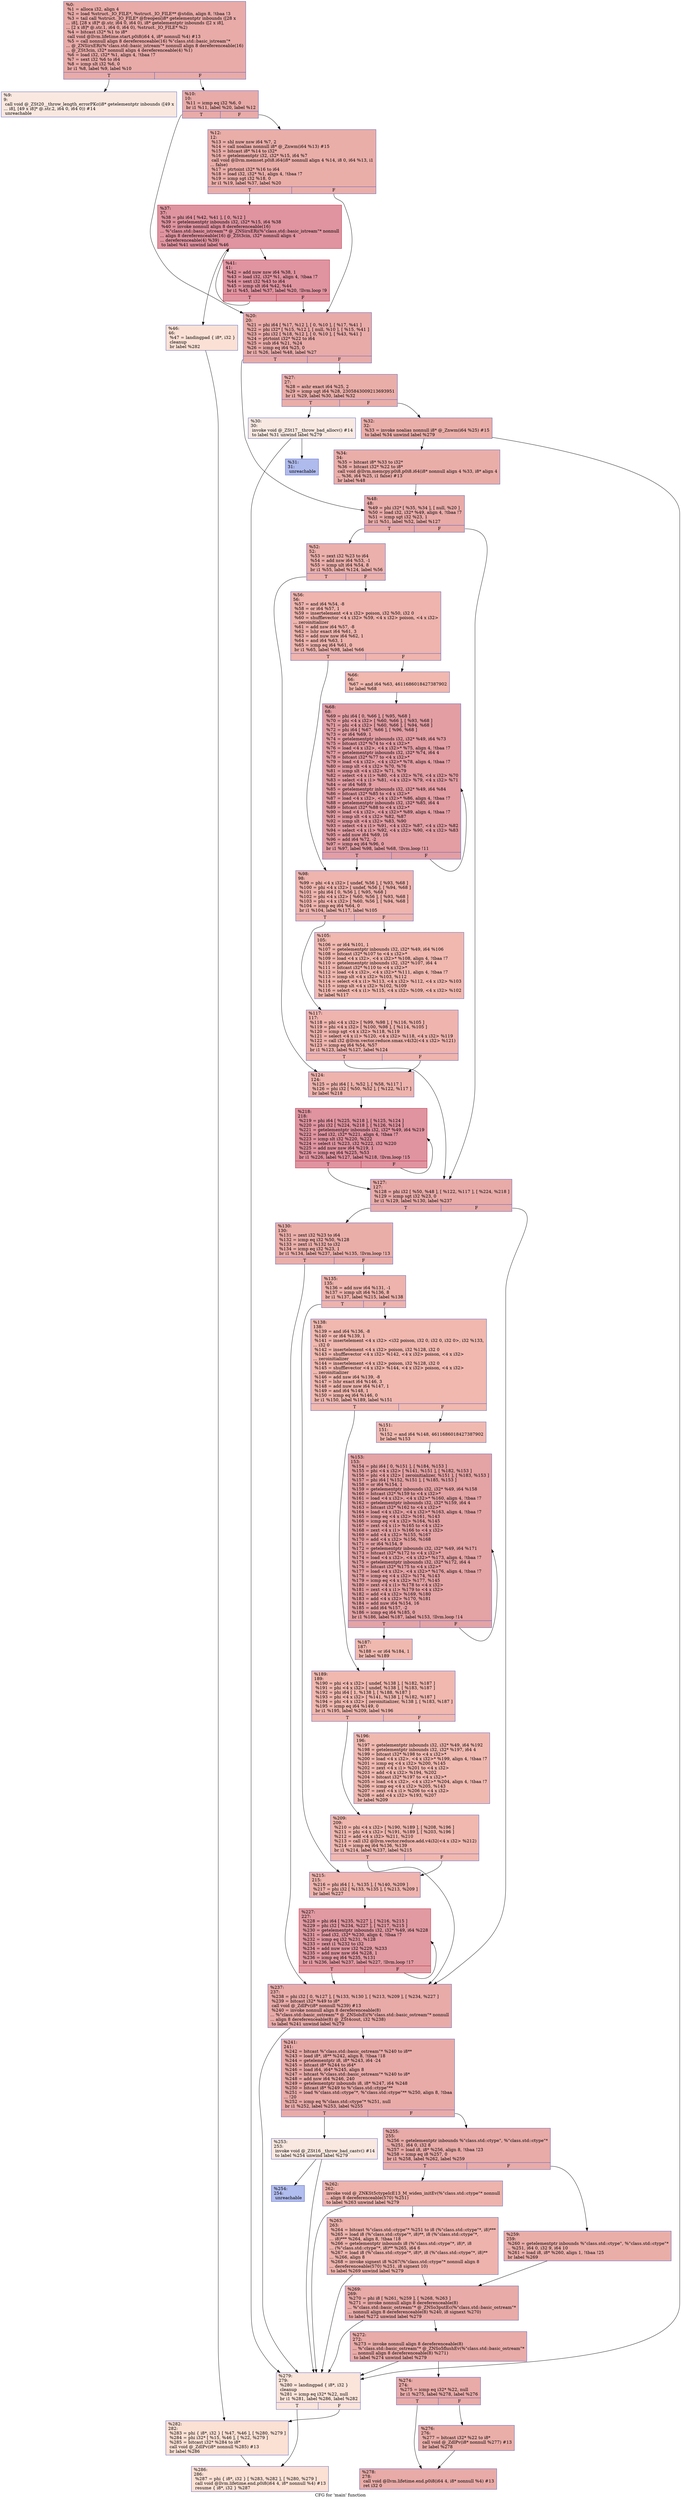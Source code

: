 digraph "CFG for 'main' function" {
	label="CFG for 'main' function";

	Node0x55a5934e1600 [shape=record,color="#3d50c3ff", style=filled, fillcolor="#cc403a70",label="{%0:\l  %1 = alloca i32, align 4\l  %2 = load %struct._IO_FILE*, %struct._IO_FILE** @stdin, align 8, !tbaa !3\l  %3 = tail call %struct._IO_FILE* @freopen(i8* getelementptr inbounds ([28 x\l... i8], [28 x i8]* @.str, i64 0, i64 0), i8* getelementptr inbounds ([2 x i8],\l... [2 x i8]* @.str.1, i64 0, i64 0), %struct._IO_FILE* %2)\l  %4 = bitcast i32* %1 to i8*\l  call void @llvm.lifetime.start.p0i8(i64 4, i8* nonnull %4) #13\l  %5 = call nonnull align 8 dereferenceable(16) %\"class.std::basic_istream\"*\l... @_ZNSirsERi(%\"class.std::basic_istream\"* nonnull align 8 dereferenceable(16)\l... @_ZSt3cin, i32* nonnull align 4 dereferenceable(4) %1)\l  %6 = load i32, i32* %1, align 4, !tbaa !7\l  %7 = sext i32 %6 to i64\l  %8 = icmp slt i32 %6, 0\l  br i1 %8, label %9, label %10\l|{<s0>T|<s1>F}}"];
	Node0x55a5934e1600:s0 -> Node0x55a5934e1b80;
	Node0x55a5934e1600:s1 -> Node0x55a5934e2250;
	Node0x55a5934e1b80 [shape=record,color="#3d50c3ff", style=filled, fillcolor="#f1ccb870",label="{%9:\l9:                                                \l  call void @_ZSt20__throw_length_errorPKc(i8* getelementptr inbounds ([49 x\l... i8], [49 x i8]* @.str.2, i64 0, i64 0)) #14\l  unreachable\l}"];
	Node0x55a5934e2250 [shape=record,color="#3d50c3ff", style=filled, fillcolor="#cc403a70",label="{%10:\l10:                                               \l  %11 = icmp eq i32 %6, 0\l  br i1 %11, label %20, label %12\l|{<s0>T|<s1>F}}"];
	Node0x55a5934e2250:s0 -> Node0x55a5934e2740;
	Node0x55a5934e2250:s1 -> Node0x55a5934e2790;
	Node0x55a5934e2790 [shape=record,color="#3d50c3ff", style=filled, fillcolor="#d0473d70",label="{%12:\l12:                                               \l  %13 = shl nuw nsw i64 %7, 2\l  %14 = call noalias nonnull i8* @_Znwm(i64 %13) #15\l  %15 = bitcast i8* %14 to i32*\l  %16 = getelementptr i32, i32* %15, i64 %7\l  call void @llvm.memset.p0i8.i64(i8* nonnull align 4 %14, i8 0, i64 %13, i1\l... false)\l  %17 = ptrtoint i32* %16 to i64\l  %18 = load i32, i32* %1, align 4, !tbaa !7\l  %19 = icmp sgt i32 %18, 0\l  br i1 %19, label %37, label %20\l|{<s0>T|<s1>F}}"];
	Node0x55a5934e2790:s0 -> Node0x55a5934e3100;
	Node0x55a5934e2790:s1 -> Node0x55a5934e2740;
	Node0x55a5934e2740 [shape=record,color="#3d50c3ff", style=filled, fillcolor="#cc403a70",label="{%20:\l20:                                               \l  %21 = phi i64 [ %17, %12 ], [ 0, %10 ], [ %17, %41 ]\l  %22 = phi i32* [ %15, %12 ], [ null, %10 ], [ %15, %41 ]\l  %23 = phi i32 [ %18, %12 ], [ 0, %10 ], [ %43, %41 ]\l  %24 = ptrtoint i32* %22 to i64\l  %25 = sub i64 %21, %24\l  %26 = icmp eq i64 %25, 0\l  br i1 %26, label %48, label %27\l|{<s0>T|<s1>F}}"];
	Node0x55a5934e2740:s0 -> Node0x55a5934e3690;
	Node0x55a5934e2740:s1 -> Node0x55a5934e3720;
	Node0x55a5934e3720 [shape=record,color="#3d50c3ff", style=filled, fillcolor="#d0473d70",label="{%27:\l27:                                               \l  %28 = ashr exact i64 %25, 2\l  %29 = icmp ugt i64 %28, 2305843009213693951\l  br i1 %29, label %30, label %32\l|{<s0>T|<s1>F}}"];
	Node0x55a5934e3720:s0 -> Node0x55a5934e39d0;
	Node0x55a5934e3720:s1 -> Node0x55a5934e3a20;
	Node0x55a5934e39d0 [shape=record,color="#3d50c3ff", style=filled, fillcolor="#efcebd70",label="{%30:\l30:                                               \l  invoke void @_ZSt17__throw_bad_allocv() #14\l          to label %31 unwind label %279\l}"];
	Node0x55a5934e39d0 -> Node0x55a5934e3b90;
	Node0x55a5934e39d0 -> Node0x55a5934e3be0;
	Node0x55a5934e3b90 [shape=record,color="#3d50c3ff", style=filled, fillcolor="#4c66d670",label="{%31:\l31:                                               \l  unreachable\l}"];
	Node0x55a5934e3a20 [shape=record,color="#3d50c3ff", style=filled, fillcolor="#d0473d70",label="{%32:\l32:                                               \l  %33 = invoke noalias nonnull i8* @_Znwm(i64 %25) #15\l          to label %34 unwind label %279\l}"];
	Node0x55a5934e3a20 -> Node0x55a5934e4150;
	Node0x55a5934e3a20 -> Node0x55a5934e3be0;
	Node0x55a5934e4150 [shape=record,color="#3d50c3ff", style=filled, fillcolor="#d0473d70",label="{%34:\l34:                                               \l  %35 = bitcast i8* %33 to i32*\l  %36 = bitcast i32* %22 to i8*\l  call void @llvm.memcpy.p0i8.p0i8.i64(i8* nonnull align 4 %33, i8* align 4\l... %36, i64 %25, i1 false) #13\l  br label %48\l}"];
	Node0x55a5934e4150 -> Node0x55a5934e3690;
	Node0x55a5934e3100 [shape=record,color="#b70d28ff", style=filled, fillcolor="#b70d2870",label="{%37:\l37:                                               \l  %38 = phi i64 [ %42, %41 ], [ 0, %12 ]\l  %39 = getelementptr inbounds i32, i32* %15, i64 %38\l  %40 = invoke nonnull align 8 dereferenceable(16)\l... %\"class.std::basic_istream\"* @_ZNSirsERi(%\"class.std::basic_istream\"* nonnull\l... align 8 dereferenceable(16) @_ZSt3cin, i32* nonnull align 4\l... dereferenceable(4) %39)\l          to label %41 unwind label %46\l}"];
	Node0x55a5934e3100 -> Node0x55a5934e3200;
	Node0x55a5934e3100 -> Node0x55a5934e4fa0;
	Node0x55a5934e3200 [shape=record,color="#b70d28ff", style=filled, fillcolor="#b70d2870",label="{%41:\l41:                                               \l  %42 = add nuw nsw i64 %38, 1\l  %43 = load i32, i32* %1, align 4, !tbaa !7\l  %44 = sext i32 %43 to i64\l  %45 = icmp slt i64 %42, %44\l  br i1 %45, label %37, label %20, !llvm.loop !9\l|{<s0>T|<s1>F}}"];
	Node0x55a5934e3200:s0 -> Node0x55a5934e3100;
	Node0x55a5934e3200:s1 -> Node0x55a5934e2740;
	Node0x55a5934e4fa0 [shape=record,color="#3d50c3ff", style=filled, fillcolor="#f7bca170",label="{%46:\l46:                                               \l  %47 = landingpad \{ i8*, i32 \}\l          cleanup\l  br label %282\l}"];
	Node0x55a5934e4fa0 -> Node0x55a5934e54c0;
	Node0x55a5934e3690 [shape=record,color="#3d50c3ff", style=filled, fillcolor="#cc403a70",label="{%48:\l48:                                               \l  %49 = phi i32* [ %35, %34 ], [ null, %20 ]\l  %50 = load i32, i32* %49, align 4, !tbaa !7\l  %51 = icmp sgt i32 %23, 1\l  br i1 %51, label %52, label %127\l|{<s0>T|<s1>F}}"];
	Node0x55a5934e3690:s0 -> Node0x55a5934e5730;
	Node0x55a5934e3690:s1 -> Node0x55a5934e5780;
	Node0x55a5934e5730 [shape=record,color="#3d50c3ff", style=filled, fillcolor="#d24b4070",label="{%52:\l52:                                               \l  %53 = zext i32 %23 to i64\l  %54 = add nsw i64 %53, -1\l  %55 = icmp ult i64 %54, 8\l  br i1 %55, label %124, label %56\l|{<s0>T|<s1>F}}"];
	Node0x55a5934e5730:s0 -> Node0x55a5934e5a10;
	Node0x55a5934e5730:s1 -> Node0x55a5934e5a60;
	Node0x55a5934e5a60 [shape=record,color="#3d50c3ff", style=filled, fillcolor="#d8564670",label="{%56:\l56:                                               \l  %57 = and i64 %54, -8\l  %58 = or i64 %57, 1\l  %59 = insertelement \<4 x i32\> poison, i32 %50, i32 0\l  %60 = shufflevector \<4 x i32\> %59, \<4 x i32\> poison, \<4 x i32\>\l... zeroinitializer\l  %61 = add nsw i64 %57, -8\l  %62 = lshr exact i64 %61, 3\l  %63 = add nuw nsw i64 %62, 1\l  %64 = and i64 %63, 1\l  %65 = icmp eq i64 %61, 0\l  br i1 %65, label %98, label %66\l|{<s0>T|<s1>F}}"];
	Node0x55a5934e5a60:s0 -> Node0x55a5934e60f0;
	Node0x55a5934e5a60:s1 -> Node0x55a5934e6140;
	Node0x55a5934e6140 [shape=record,color="#3d50c3ff", style=filled, fillcolor="#dc5d4a70",label="{%66:\l66:                                               \l  %67 = and i64 %63, 4611686018427387902\l  br label %68\l}"];
	Node0x55a5934e6140 -> Node0x55a5934e6330;
	Node0x55a5934e6330 [shape=record,color="#3d50c3ff", style=filled, fillcolor="#be242e70",label="{%68:\l68:                                               \l  %69 = phi i64 [ 0, %66 ], [ %95, %68 ]\l  %70 = phi \<4 x i32\> [ %60, %66 ], [ %93, %68 ]\l  %71 = phi \<4 x i32\> [ %60, %66 ], [ %94, %68 ]\l  %72 = phi i64 [ %67, %66 ], [ %96, %68 ]\l  %73 = or i64 %69, 1\l  %74 = getelementptr inbounds i32, i32* %49, i64 %73\l  %75 = bitcast i32* %74 to \<4 x i32\>*\l  %76 = load \<4 x i32\>, \<4 x i32\>* %75, align 4, !tbaa !7\l  %77 = getelementptr inbounds i32, i32* %74, i64 4\l  %78 = bitcast i32* %77 to \<4 x i32\>*\l  %79 = load \<4 x i32\>, \<4 x i32\>* %78, align 4, !tbaa !7\l  %80 = icmp slt \<4 x i32\> %70, %76\l  %81 = icmp slt \<4 x i32\> %71, %79\l  %82 = select \<4 x i1\> %80, \<4 x i32\> %76, \<4 x i32\> %70\l  %83 = select \<4 x i1\> %81, \<4 x i32\> %79, \<4 x i32\> %71\l  %84 = or i64 %69, 9\l  %85 = getelementptr inbounds i32, i32* %49, i64 %84\l  %86 = bitcast i32* %85 to \<4 x i32\>*\l  %87 = load \<4 x i32\>, \<4 x i32\>* %86, align 4, !tbaa !7\l  %88 = getelementptr inbounds i32, i32* %85, i64 4\l  %89 = bitcast i32* %88 to \<4 x i32\>*\l  %90 = load \<4 x i32\>, \<4 x i32\>* %89, align 4, !tbaa !7\l  %91 = icmp slt \<4 x i32\> %82, %87\l  %92 = icmp slt \<4 x i32\> %83, %90\l  %93 = select \<4 x i1\> %91, \<4 x i32\> %87, \<4 x i32\> %82\l  %94 = select \<4 x i1\> %92, \<4 x i32\> %90, \<4 x i32\> %83\l  %95 = add nuw i64 %69, 16\l  %96 = add i64 %72, -2\l  %97 = icmp eq i64 %96, 0\l  br i1 %97, label %98, label %68, !llvm.loop !11\l|{<s0>T|<s1>F}}"];
	Node0x55a5934e6330:s0 -> Node0x55a5934e60f0;
	Node0x55a5934e6330:s1 -> Node0x55a5934e6330;
	Node0x55a5934e60f0 [shape=record,color="#3d50c3ff", style=filled, fillcolor="#d8564670",label="{%98:\l98:                                               \l  %99 = phi \<4 x i32\> [ undef, %56 ], [ %93, %68 ]\l  %100 = phi \<4 x i32\> [ undef, %56 ], [ %94, %68 ]\l  %101 = phi i64 [ 0, %56 ], [ %95, %68 ]\l  %102 = phi \<4 x i32\> [ %60, %56 ], [ %93, %68 ]\l  %103 = phi \<4 x i32\> [ %60, %56 ], [ %94, %68 ]\l  %104 = icmp eq i64 %64, 0\l  br i1 %104, label %117, label %105\l|{<s0>T|<s1>F}}"];
	Node0x55a5934e60f0:s0 -> Node0x55a5934e7ad0;
	Node0x55a5934e60f0:s1 -> Node0x55a5934e7b20;
	Node0x55a5934e7b20 [shape=record,color="#3d50c3ff", style=filled, fillcolor="#dc5d4a70",label="{%105:\l105:                                              \l  %106 = or i64 %101, 1\l  %107 = getelementptr inbounds i32, i32* %49, i64 %106\l  %108 = bitcast i32* %107 to \<4 x i32\>*\l  %109 = load \<4 x i32\>, \<4 x i32\>* %108, align 4, !tbaa !7\l  %110 = getelementptr inbounds i32, i32* %107, i64 4\l  %111 = bitcast i32* %110 to \<4 x i32\>*\l  %112 = load \<4 x i32\>, \<4 x i32\>* %111, align 4, !tbaa !7\l  %113 = icmp slt \<4 x i32\> %103, %112\l  %114 = select \<4 x i1\> %113, \<4 x i32\> %112, \<4 x i32\> %103\l  %115 = icmp slt \<4 x i32\> %102, %109\l  %116 = select \<4 x i1\> %115, \<4 x i32\> %109, \<4 x i32\> %102\l  br label %117\l}"];
	Node0x55a5934e7b20 -> Node0x55a5934e7ad0;
	Node0x55a5934e7ad0 [shape=record,color="#3d50c3ff", style=filled, fillcolor="#d8564670",label="{%117:\l117:                                              \l  %118 = phi \<4 x i32\> [ %99, %98 ], [ %116, %105 ]\l  %119 = phi \<4 x i32\> [ %100, %98 ], [ %114, %105 ]\l  %120 = icmp sgt \<4 x i32\> %118, %119\l  %121 = select \<4 x i1\> %120, \<4 x i32\> %118, \<4 x i32\> %119\l  %122 = call i32 @llvm.vector.reduce.smax.v4i32(\<4 x i32\> %121)\l  %123 = icmp eq i64 %54, %57\l  br i1 %123, label %127, label %124\l|{<s0>T|<s1>F}}"];
	Node0x55a5934e7ad0:s0 -> Node0x55a5934e5780;
	Node0x55a5934e7ad0:s1 -> Node0x55a5934e5a10;
	Node0x55a5934e5a10 [shape=record,color="#3d50c3ff", style=filled, fillcolor="#d6524470",label="{%124:\l124:                                              \l  %125 = phi i64 [ 1, %52 ], [ %58, %117 ]\l  %126 = phi i32 [ %50, %52 ], [ %122, %117 ]\l  br label %218\l}"];
	Node0x55a5934e5a10 -> Node0x55a5934e88f0;
	Node0x55a5934e5780 [shape=record,color="#3d50c3ff", style=filled, fillcolor="#cc403a70",label="{%127:\l127:                                              \l  %128 = phi i32 [ %50, %48 ], [ %122, %117 ], [ %224, %218 ]\l  %129 = icmp sgt i32 %23, 0\l  br i1 %129, label %130, label %237\l|{<s0>T|<s1>F}}"];
	Node0x55a5934e5780:s0 -> Node0x55a5934e9320;
	Node0x55a5934e5780:s1 -> Node0x55a5934e9370;
	Node0x55a5934e9320 [shape=record,color="#3d50c3ff", style=filled, fillcolor="#d0473d70",label="{%130:\l130:                                              \l  %131 = zext i32 %23 to i64\l  %132 = icmp eq i32 %50, %128\l  %133 = zext i1 %132 to i32\l  %134 = icmp eq i32 %23, 1\l  br i1 %134, label %237, label %135, !llvm.loop !13\l|{<s0>T|<s1>F}}"];
	Node0x55a5934e9320:s0 -> Node0x55a5934e9370;
	Node0x55a5934e9320:s1 -> Node0x55a5934e9670;
	Node0x55a5934e9670 [shape=record,color="#3d50c3ff", style=filled, fillcolor="#d6524470",label="{%135:\l135:                                              \l  %136 = add nsw i64 %131, -1\l  %137 = icmp ult i64 %136, 8\l  br i1 %137, label %215, label %138\l|{<s0>T|<s1>F}}"];
	Node0x55a5934e9670:s0 -> Node0x55a5934e9ea0;
	Node0x55a5934e9670:s1 -> Node0x55a5934e9ef0;
	Node0x55a5934e9ef0 [shape=record,color="#3d50c3ff", style=filled, fillcolor="#dc5d4a70",label="{%138:\l138:                                              \l  %139 = and i64 %136, -8\l  %140 = or i64 %139, 1\l  %141 = insertelement \<4 x i32\> \<i32 poison, i32 0, i32 0, i32 0\>, i32 %133,\l... i32 0\l  %142 = insertelement \<4 x i32\> poison, i32 %128, i32 0\l  %143 = shufflevector \<4 x i32\> %142, \<4 x i32\> poison, \<4 x i32\>\l... zeroinitializer\l  %144 = insertelement \<4 x i32\> poison, i32 %128, i32 0\l  %145 = shufflevector \<4 x i32\> %144, \<4 x i32\> poison, \<4 x i32\>\l... zeroinitializer\l  %146 = add nsw i64 %139, -8\l  %147 = lshr exact i64 %146, 3\l  %148 = add nuw nsw i64 %147, 1\l  %149 = and i64 %148, 1\l  %150 = icmp eq i64 %146, 0\l  br i1 %150, label %189, label %151\l|{<s0>T|<s1>F}}"];
	Node0x55a5934e9ef0:s0 -> Node0x55a5934ea750;
	Node0x55a5934e9ef0:s1 -> Node0x55a5934ea7a0;
	Node0x55a5934ea7a0 [shape=record,color="#3d50c3ff", style=filled, fillcolor="#de614d70",label="{%151:\l151:                                              \l  %152 = and i64 %148, 4611686018427387902\l  br label %153\l}"];
	Node0x55a5934ea7a0 -> Node0x55a5934ea970;
	Node0x55a5934ea970 [shape=record,color="#3d50c3ff", style=filled, fillcolor="#c32e3170",label="{%153:\l153:                                              \l  %154 = phi i64 [ 0, %151 ], [ %184, %153 ]\l  %155 = phi \<4 x i32\> [ %141, %151 ], [ %182, %153 ]\l  %156 = phi \<4 x i32\> [ zeroinitializer, %151 ], [ %183, %153 ]\l  %157 = phi i64 [ %152, %151 ], [ %185, %153 ]\l  %158 = or i64 %154, 1\l  %159 = getelementptr inbounds i32, i32* %49, i64 %158\l  %160 = bitcast i32* %159 to \<4 x i32\>*\l  %161 = load \<4 x i32\>, \<4 x i32\>* %160, align 4, !tbaa !7\l  %162 = getelementptr inbounds i32, i32* %159, i64 4\l  %163 = bitcast i32* %162 to \<4 x i32\>*\l  %164 = load \<4 x i32\>, \<4 x i32\>* %163, align 4, !tbaa !7\l  %165 = icmp eq \<4 x i32\> %161, %143\l  %166 = icmp eq \<4 x i32\> %164, %145\l  %167 = zext \<4 x i1\> %165 to \<4 x i32\>\l  %168 = zext \<4 x i1\> %166 to \<4 x i32\>\l  %169 = add \<4 x i32\> %155, %167\l  %170 = add \<4 x i32\> %156, %168\l  %171 = or i64 %154, 9\l  %172 = getelementptr inbounds i32, i32* %49, i64 %171\l  %173 = bitcast i32* %172 to \<4 x i32\>*\l  %174 = load \<4 x i32\>, \<4 x i32\>* %173, align 4, !tbaa !7\l  %175 = getelementptr inbounds i32, i32* %172, i64 4\l  %176 = bitcast i32* %175 to \<4 x i32\>*\l  %177 = load \<4 x i32\>, \<4 x i32\>* %176, align 4, !tbaa !7\l  %178 = icmp eq \<4 x i32\> %174, %143\l  %179 = icmp eq \<4 x i32\> %177, %145\l  %180 = zext \<4 x i1\> %178 to \<4 x i32\>\l  %181 = zext \<4 x i1\> %179 to \<4 x i32\>\l  %182 = add \<4 x i32\> %169, %180\l  %183 = add \<4 x i32\> %170, %181\l  %184 = add nuw i64 %154, 16\l  %185 = add i64 %157, -2\l  %186 = icmp eq i64 %185, 0\l  br i1 %186, label %187, label %153, !llvm.loop !14\l|{<s0>T|<s1>F}}"];
	Node0x55a5934ea970:s0 -> Node0x55a5934ebcf0;
	Node0x55a5934ea970:s1 -> Node0x55a5934ea970;
	Node0x55a5934ebcf0 [shape=record,color="#3d50c3ff", style=filled, fillcolor="#de614d70",label="{%187:\l187:                                              \l  %188 = or i64 %184, 1\l  br label %189\l}"];
	Node0x55a5934ebcf0 -> Node0x55a5934ea750;
	Node0x55a5934ea750 [shape=record,color="#3d50c3ff", style=filled, fillcolor="#dc5d4a70",label="{%189:\l189:                                              \l  %190 = phi \<4 x i32\> [ undef, %138 ], [ %182, %187 ]\l  %191 = phi \<4 x i32\> [ undef, %138 ], [ %183, %187 ]\l  %192 = phi i64 [ 1, %138 ], [ %188, %187 ]\l  %193 = phi \<4 x i32\> [ %141, %138 ], [ %182, %187 ]\l  %194 = phi \<4 x i32\> [ zeroinitializer, %138 ], [ %183, %187 ]\l  %195 = icmp eq i64 %149, 0\l  br i1 %195, label %209, label %196\l|{<s0>T|<s1>F}}"];
	Node0x55a5934ea750:s0 -> Node0x55a5934ec370;
	Node0x55a5934ea750:s1 -> Node0x55a5934ec3c0;
	Node0x55a5934ec3c0 [shape=record,color="#3d50c3ff", style=filled, fillcolor="#de614d70",label="{%196:\l196:                                              \l  %197 = getelementptr inbounds i32, i32* %49, i64 %192\l  %198 = getelementptr inbounds i32, i32* %197, i64 4\l  %199 = bitcast i32* %198 to \<4 x i32\>*\l  %200 = load \<4 x i32\>, \<4 x i32\>* %199, align 4, !tbaa !7\l  %201 = icmp eq \<4 x i32\> %200, %145\l  %202 = zext \<4 x i1\> %201 to \<4 x i32\>\l  %203 = add \<4 x i32\> %194, %202\l  %204 = bitcast i32* %197 to \<4 x i32\>*\l  %205 = load \<4 x i32\>, \<4 x i32\>* %204, align 4, !tbaa !7\l  %206 = icmp eq \<4 x i32\> %205, %143\l  %207 = zext \<4 x i1\> %206 to \<4 x i32\>\l  %208 = add \<4 x i32\> %193, %207\l  br label %209\l}"];
	Node0x55a5934ec3c0 -> Node0x55a5934ec370;
	Node0x55a5934ec370 [shape=record,color="#3d50c3ff", style=filled, fillcolor="#dc5d4a70",label="{%209:\l209:                                              \l  %210 = phi \<4 x i32\> [ %190, %189 ], [ %208, %196 ]\l  %211 = phi \<4 x i32\> [ %191, %189 ], [ %203, %196 ]\l  %212 = add \<4 x i32\> %211, %210\l  %213 = call i32 @llvm.vector.reduce.add.v4i32(\<4 x i32\> %212)\l  %214 = icmp eq i64 %136, %139\l  br i1 %214, label %237, label %215\l|{<s0>T|<s1>F}}"];
	Node0x55a5934ec370:s0 -> Node0x55a5934e9370;
	Node0x55a5934ec370:s1 -> Node0x55a5934e9ea0;
	Node0x55a5934e9ea0 [shape=record,color="#3d50c3ff", style=filled, fillcolor="#d8564670",label="{%215:\l215:                                              \l  %216 = phi i64 [ 1, %135 ], [ %140, %209 ]\l  %217 = phi i32 [ %133, %135 ], [ %213, %209 ]\l  br label %227\l}"];
	Node0x55a5934e9ea0 -> Node0x55a5934ed0f0;
	Node0x55a5934e88f0 [shape=record,color="#b70d28ff", style=filled, fillcolor="#b70d2870",label="{%218:\l218:                                              \l  %219 = phi i64 [ %225, %218 ], [ %125, %124 ]\l  %220 = phi i32 [ %224, %218 ], [ %126, %124 ]\l  %221 = getelementptr inbounds i32, i32* %49, i64 %219\l  %222 = load i32, i32* %221, align 4, !tbaa !7\l  %223 = icmp slt i32 %220, %222\l  %224 = select i1 %223, i32 %222, i32 %220\l  %225 = add nuw nsw i64 %219, 1\l  %226 = icmp eq i64 %225, %53\l  br i1 %226, label %127, label %218, !llvm.loop !15\l|{<s0>T|<s1>F}}"];
	Node0x55a5934e88f0:s0 -> Node0x55a5934e5780;
	Node0x55a5934e88f0:s1 -> Node0x55a5934e88f0;
	Node0x55a5934ed0f0 [shape=record,color="#b70d28ff", style=filled, fillcolor="#bb1b2c70",label="{%227:\l227:                                              \l  %228 = phi i64 [ %235, %227 ], [ %216, %215 ]\l  %229 = phi i32 [ %234, %227 ], [ %217, %215 ]\l  %230 = getelementptr inbounds i32, i32* %49, i64 %228\l  %231 = load i32, i32* %230, align 4, !tbaa !7\l  %232 = icmp eq i32 %231, %128\l  %233 = zext i1 %232 to i32\l  %234 = add nuw nsw i32 %229, %233\l  %235 = add nuw nsw i64 %228, 1\l  %236 = icmp eq i64 %235, %131\l  br i1 %236, label %237, label %227, !llvm.loop !17\l|{<s0>T|<s1>F}}"];
	Node0x55a5934ed0f0:s0 -> Node0x55a5934e9370;
	Node0x55a5934ed0f0:s1 -> Node0x55a5934ed0f0;
	Node0x55a5934e9370 [shape=record,color="#3d50c3ff", style=filled, fillcolor="#cc403a70",label="{%237:\l237:                                              \l  %238 = phi i32 [ 0, %127 ], [ %133, %130 ], [ %213, %209 ], [ %234, %227 ]\l  %239 = bitcast i32* %49 to i8*\l  call void @_ZdlPv(i8* nonnull %239) #13\l  %240 = invoke nonnull align 8 dereferenceable(8)\l... %\"class.std::basic_ostream\"* @_ZNSolsEi(%\"class.std::basic_ostream\"* nonnull\l... align 8 dereferenceable(8) @_ZSt4cout, i32 %238)\l          to label %241 unwind label %279\l}"];
	Node0x55a5934e9370 -> Node0x55a5934ee200;
	Node0x55a5934e9370 -> Node0x55a5934e3be0;
	Node0x55a5934ee200 [shape=record,color="#3d50c3ff", style=filled, fillcolor="#cc403a70",label="{%241:\l241:                                              \l  %242 = bitcast %\"class.std::basic_ostream\"* %240 to i8**\l  %243 = load i8*, i8** %242, align 8, !tbaa !18\l  %244 = getelementptr i8, i8* %243, i64 -24\l  %245 = bitcast i8* %244 to i64*\l  %246 = load i64, i64* %245, align 8\l  %247 = bitcast %\"class.std::basic_ostream\"* %240 to i8*\l  %248 = add nsw i64 %246, 240\l  %249 = getelementptr inbounds i8, i8* %247, i64 %248\l  %250 = bitcast i8* %249 to %\"class.std::ctype\"**\l  %251 = load %\"class.std::ctype\"*, %\"class.std::ctype\"** %250, align 8, !tbaa\l... !20\l  %252 = icmp eq %\"class.std::ctype\"* %251, null\l  br i1 %252, label %253, label %255\l|{<s0>T|<s1>F}}"];
	Node0x55a5934ee200:s0 -> Node0x55a5934d6530;
	Node0x55a5934ee200:s1 -> Node0x55a5934d65c0;
	Node0x55a5934d6530 [shape=record,color="#3d50c3ff", style=filled, fillcolor="#f1ccb870",label="{%253:\l253:                                              \l  invoke void @_ZSt16__throw_bad_castv() #14\l          to label %254 unwind label %279\l}"];
	Node0x55a5934d6530 -> Node0x55a5934d6720;
	Node0x55a5934d6530 -> Node0x55a5934e3be0;
	Node0x55a5934d6720 [shape=record,color="#3d50c3ff", style=filled, fillcolor="#4f69d970",label="{%254:\l254:                                              \l  unreachable\l}"];
	Node0x55a5934d65c0 [shape=record,color="#3d50c3ff", style=filled, fillcolor="#cc403a70",label="{%255:\l255:                                              \l  %256 = getelementptr inbounds %\"class.std::ctype\", %\"class.std::ctype\"*\l... %251, i64 0, i32 8\l  %257 = load i8, i8* %256, align 8, !tbaa !23\l  %258 = icmp eq i8 %257, 0\l  br i1 %258, label %262, label %259\l|{<s0>T|<s1>F}}"];
	Node0x55a5934d65c0:s0 -> Node0x55a5934d6c70;
	Node0x55a5934d65c0:s1 -> Node0x55a5934d6d00;
	Node0x55a5934d6d00 [shape=record,color="#3d50c3ff", style=filled, fillcolor="#d0473d70",label="{%259:\l259:                                              \l  %260 = getelementptr inbounds %\"class.std::ctype\", %\"class.std::ctype\"*\l... %251, i64 0, i32 9, i64 10\l  %261 = load i8, i8* %260, align 1, !tbaa !25\l  br label %269\l}"];
	Node0x55a5934d6d00 -> Node0x55a5934e8be0;
	Node0x55a5934d6c70 [shape=record,color="#3d50c3ff", style=filled, fillcolor="#d6524470",label="{%262:\l262:                                              \l  invoke void @_ZNKSt5ctypeIcE13_M_widen_initEv(%\"class.std::ctype\"* nonnull\l... align 8 dereferenceable(570) %251)\l          to label %263 unwind label %279\l}"];
	Node0x55a5934d6c70 -> Node0x55a5934e8d60;
	Node0x55a5934d6c70 -> Node0x55a5934e3be0;
	Node0x55a5934e8d60 [shape=record,color="#3d50c3ff", style=filled, fillcolor="#d6524470",label="{%263:\l263:                                              \l  %264 = bitcast %\"class.std::ctype\"* %251 to i8 (%\"class.std::ctype\"*, i8)***\l  %265 = load i8 (%\"class.std::ctype\"*, i8)**, i8 (%\"class.std::ctype\"*,\l... i8)*** %264, align 8, !tbaa !18\l  %266 = getelementptr inbounds i8 (%\"class.std::ctype\"*, i8)*, i8\l... (%\"class.std::ctype\"*, i8)** %265, i64 6\l  %267 = load i8 (%\"class.std::ctype\"*, i8)*, i8 (%\"class.std::ctype\"*, i8)**\l... %266, align 8\l  %268 = invoke signext i8 %267(%\"class.std::ctype\"* nonnull align 8\l... dereferenceable(570) %251, i8 signext 10)\l          to label %269 unwind label %279\l}"];
	Node0x55a5934e8d60 -> Node0x55a5934e8be0;
	Node0x55a5934e8d60 -> Node0x55a5934e3be0;
	Node0x55a5934e8be0 [shape=record,color="#3d50c3ff", style=filled, fillcolor="#cc403a70",label="{%269:\l269:                                              \l  %270 = phi i8 [ %261, %259 ], [ %268, %263 ]\l  %271 = invoke nonnull align 8 dereferenceable(8)\l... %\"class.std::basic_ostream\"* @_ZNSo3putEc(%\"class.std::basic_ostream\"*\l... nonnull align 8 dereferenceable(8) %240, i8 signext %270)\l          to label %272 unwind label %279\l}"];
	Node0x55a5934e8be0 -> Node0x55a5934f1660;
	Node0x55a5934e8be0 -> Node0x55a5934e3be0;
	Node0x55a5934f1660 [shape=record,color="#3d50c3ff", style=filled, fillcolor="#cc403a70",label="{%272:\l272:                                              \l  %273 = invoke nonnull align 8 dereferenceable(8)\l... %\"class.std::basic_ostream\"* @_ZNSo5flushEv(%\"class.std::basic_ostream\"*\l... nonnull align 8 dereferenceable(8) %271)\l          to label %274 unwind label %279\l}"];
	Node0x55a5934f1660 -> Node0x55a5934f18f0;
	Node0x55a5934f1660 -> Node0x55a5934e3be0;
	Node0x55a5934f18f0 [shape=record,color="#3d50c3ff", style=filled, fillcolor="#cc403a70",label="{%274:\l274:                                              \l  %275 = icmp eq i32* %22, null\l  br i1 %275, label %278, label %276\l|{<s0>T|<s1>F}}"];
	Node0x55a5934f18f0:s0 -> Node0x55a5934f1b40;
	Node0x55a5934f18f0:s1 -> Node0x55a5934f1b90;
	Node0x55a5934f1b90 [shape=record,color="#3d50c3ff", style=filled, fillcolor="#d0473d70",label="{%276:\l276:                                              \l  %277 = bitcast i32* %22 to i8*\l  call void @_ZdlPv(i8* nonnull %277) #13\l  br label %278\l}"];
	Node0x55a5934f1b90 -> Node0x55a5934f1b40;
	Node0x55a5934f1b40 [shape=record,color="#3d50c3ff", style=filled, fillcolor="#cc403a70",label="{%278:\l278:                                              \l  call void @llvm.lifetime.end.p0i8(i64 4, i8* nonnull %4) #13\l  ret i32 0\l}"];
	Node0x55a5934e3be0 [shape=record,color="#3d50c3ff", style=filled, fillcolor="#f5c1a970",label="{%279:\l279:                                              \l  %280 = landingpad \{ i8*, i32 \}\l          cleanup\l  %281 = icmp eq i32* %22, null\l  br i1 %281, label %286, label %282\l|{<s0>T|<s1>F}}"];
	Node0x55a5934e3be0:s0 -> Node0x55a5934f21a0;
	Node0x55a5934e3be0:s1 -> Node0x55a5934e54c0;
	Node0x55a5934e54c0 [shape=record,color="#3d50c3ff", style=filled, fillcolor="#f7b99e70",label="{%282:\l282:                                              \l  %283 = phi \{ i8*, i32 \} [ %47, %46 ], [ %280, %279 ]\l  %284 = phi i32* [ %15, %46 ], [ %22, %279 ]\l  %285 = bitcast i32* %284 to i8*\l  call void @_ZdlPv(i8* nonnull %285) #13\l  br label %286\l}"];
	Node0x55a5934e54c0 -> Node0x55a5934f21a0;
	Node0x55a5934f21a0 [shape=record,color="#3d50c3ff", style=filled, fillcolor="#f7b99e70",label="{%286:\l286:                                              \l  %287 = phi \{ i8*, i32 \} [ %283, %282 ], [ %280, %279 ]\l  call void @llvm.lifetime.end.p0i8(i64 4, i8* nonnull %4) #13\l  resume \{ i8*, i32 \} %287\l}"];
}
